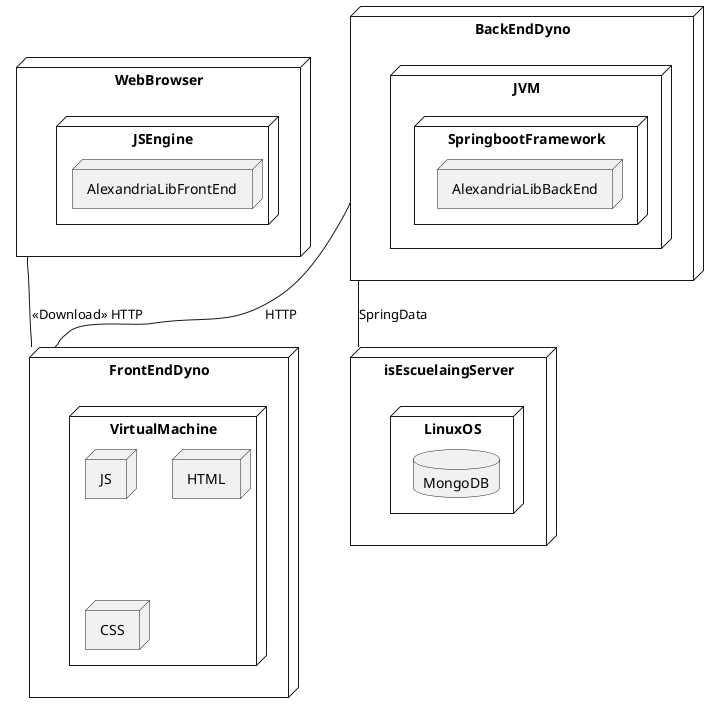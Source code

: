 @startuml

node isEscuelaingServer {
    node LinuxOS {
		database MongoDB{
		}
	}
}

node WebBrowser {
    node JSEngine {
        node AlexandriaLibFrontEnd
    }
}

node BackEndDyno {
    node JVM {
		node SpringbootFramework {
			node AlexandriaLibBackEnd
		}
	}
}

node FrontEndDyno {
    node VirtualMachine {
		node JS
		node HTML
		node CSS
	}
}


BackEndDyno -- isEscuelaingServer : SpringData
WebBrowser -- FrontEndDyno : <<Download>> HTTP
BackEndDyno -- FrontEndDyno: HTTP


@enduml